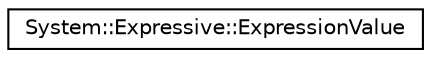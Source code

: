 digraph G
{
  edge [fontname="Helvetica",fontsize="10",labelfontname="Helvetica",labelfontsize="10"];
  node [fontname="Helvetica",fontsize="10",shape=record];
  rankdir="LR";
  Node1 [label="System::Expressive::ExpressionValue",height=0.2,width=0.4,color="black", fillcolor="white", style="filled",URL="$union_system_1_1_expressive_1_1_expression_value.html"];
}
